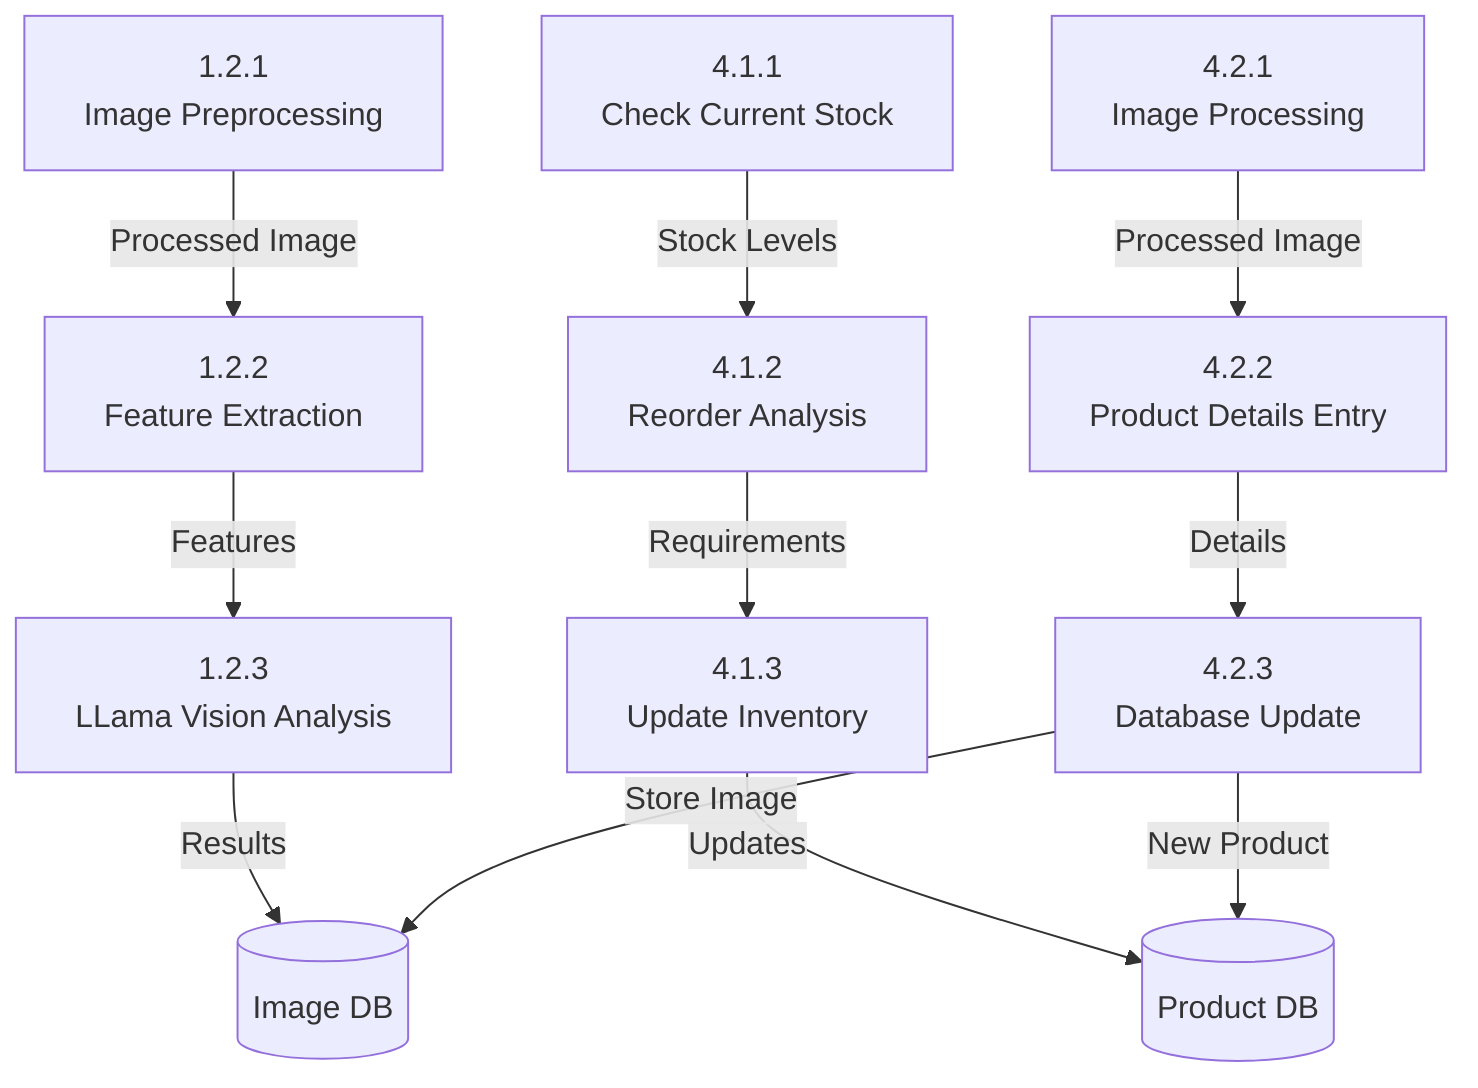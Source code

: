 flowchart TD
    %% Image Processing Detail
    P1[1.2.1\nImage Preprocessing]
    P2[1.2.2\nFeature Extraction]
    P3[1.2.3\nLLama Vision Analysis]
    
    %% Stock Management Detail
    P4[4.1.1\nCheck Current Stock]
    P5[4.1.2\nReorder Analysis]
    P6[4.1.3\nUpdate Inventory]
    
    %% Product Addition Detail
    P7[4.2.1\nImage Processing]
    P8[4.2.2\nProduct Details Entry]
    P9[4.2.3\nDatabase Update]
    
    %% Data Stores
    DS1[(Product DB)]
    DS2[(Image DB)]
    
    %% Flows
    P1 -->|Processed Image| P2
    P2 -->|Features| P3
    P3 -->|Results| DS2
    
    P4 -->|Stock Levels| P5
    P5 -->|Requirements| P6
    P6 -->|Updates| DS1
    
    P7 -->|Processed Image| P8
    P8 -->|Details| P9
    P9 -->|New Product| DS1
    P9 -->|Store Image| DS2